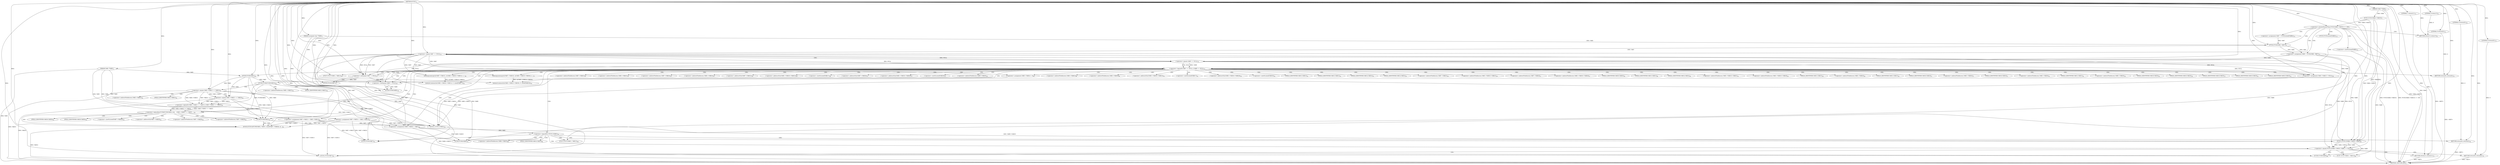digraph "FUN1" {  
"8" [label = <(METHOD,FUN1)<SUB>1</SUB>> ]
"201" [label = <(METHOD_RETURN,ANY)<SUB>1</SUB>> ]
"9" [label = <(PARAM,VAR1 *VAR2)<SUB>1</SUB>> ]
"10" [label = <(PARAM,VAR3 *VAR4)<SUB>1</SUB>> ]
"11" [label = <(PARAM,unsigned char *VAR5)<SUB>1</SUB>> ]
"25" [label = <(&lt;operator&gt;.assignment,VAR7 = FUN3(sizeof(VAR6)))<SUB>13</SUB>> ]
"30" [label = <(&lt;operator&gt;.assignment,VAR9 = FUN4(VAR5, VAR7))<SUB>14</SUB>> ]
"63" [label = <(&lt;operator&gt;.assignment,VAR7-&gt;VAR13 = VAR2-&gt;VAR13)<SUB>24</SUB>> ]
"70" [label = <(&lt;operator&gt;.assignment,VAR7-&gt;VAR14 = VAR2-&gt;VAR14)<SUB>25</SUB>> ]
"77" [label = <(memcpy,memcpy(&amp;(VAR7-&gt;VAR15), &amp;(VAR2-&gt;VAR16-&gt;VAR15), s...)<SUB>26</SUB>> ]
"90" [label = <(memcpy,memcpy(&amp;(VAR7-&gt;VAR18), &amp;(VAR2-&gt;VAR16-&gt;VAR18), s...)<SUB>27</SUB>> ]
"103" [label = <(&lt;operator&gt;.assignment,VAR9-&gt;VAR20 = VAR7)<SUB>29</SUB>> ]
"137" [label = <(&lt;operator&gt;.assignment,VAR2-&gt;VAR13 = NULL)<SUB>39</SUB>> ]
"142" [label = <(&lt;operator&gt;.assignment,VAR2-&gt;VAR14 = 0)<SUB>40</SUB>> ]
"147" [label = <(memset,memset(&amp;(VAR2-&gt;VAR16-&gt;VAR15), 0, sizeof(VAR17)))<SUB>41</SUB>> ]
"157" [label = <(memset,memset(&amp;(VAR2-&gt;VAR16-&gt;VAR18), 0, sizeof(VAR19)))<SUB>42</SUB>> ]
"199" [label = <(RETURN,return(1);,return(1);)<SUB>75</SUB>> ]
"16" [label = <(&lt;operator&gt;.greaterEqualsThan,FUN2(VAR4-&gt;VAR10) &gt;= 100)<SUB>7</SUB>> ]
"36" [label = <(&lt;operator&gt;.logicalOr,VAR7 == NULL || VAR9 == NULL)<SUB>15</SUB>> ]
"109" [label = <(&lt;operator&gt;.logicalAnd,FUN8(FUN9(VAR2)) &amp;&amp;
	    (VAR2-&gt;VAR22 == VAR23 ...)<SUB>33</SUB>> ]
"168" [label = <(&lt;operator&gt;.logicalNot,!FUN11(VAR2))<SUB>44</SUB>> ]
"182" [label = <(&lt;operator&gt;.equals,FUN12(VAR4-&gt;VAR10, VAR9) == NULL)<SUB>60</SUB>> ]
"200" [label = <(LITERAL,1,return(1);)<SUB>75</SUB>> ]
"23" [label = <(RETURN,return 0;,return 0;)<SUB>8</SUB>> ]
"32" [label = <(FUN4,FUN4(VAR5, VAR7))<SUB>14</SUB>> ]
"58" [label = <(FUN7,FUN7(VAR11, VAR12))<SUB>20</SUB>> ]
"61" [label = <(RETURN,return(0);,return(0);)<SUB>21</SUB>> ]
"125" [label = <(FUN10,FUN10(FUN9(VAR2), VAR25, sizeof(VAR7-&gt;VAR26), &amp;...)<SUB>35</SUB>> ]
"172" [label = <(FUN7,FUN7(VAR11, VAR12))<SUB>46</SUB>> ]
"175" [label = <(FUN5,FUN5(VAR7))<SUB>51</SUB>> ]
"177" [label = <(FUN6,FUN6(VAR9))<SUB>52</SUB>> ]
"179" [label = <(RETURN,return(0);,return(0);)<SUB>54</SUB>> ]
"190" [label = <(FUN7,FUN7(VAR11, VAR12))<SUB>62</SUB>> ]
"193" [label = <(FUN5,FUN5(VAR7))<SUB>67</SUB>> ]
"195" [label = <(FUN6,FUN6(VAR9))<SUB>68</SUB>> ]
"197" [label = <(RETURN,return(0);,return(0);)<SUB>70</SUB>> ]
"17" [label = <(FUN2,FUN2(VAR4-&gt;VAR10))<SUB>7</SUB>> ]
"24" [label = <(LITERAL,0,return 0;)<SUB>8</SUB>> ]
"28" [label = <(&lt;operator&gt;.sizeOf,sizeof(VAR6))<SUB>13</SUB>> ]
"37" [label = <(&lt;operator&gt;.equals,VAR7 == NULL)<SUB>15</SUB>> ]
"40" [label = <(&lt;operator&gt;.equals,VAR9 == NULL)<SUB>15</SUB>> ]
"45" [label = <(&lt;operator&gt;.notEquals,VAR7 != NULL)<SUB>17</SUB>> ]
"52" [label = <(&lt;operator&gt;.notEquals,VAR9 != NULL)<SUB>18</SUB>> ]
"62" [label = <(LITERAL,0,return(0);)<SUB>21</SUB>> ]
"110" [label = <(FUN8,FUN8(FUN9(VAR2)))<SUB>33</SUB>> ]
"113" [label = <(&lt;operator&gt;.logicalOr,VAR2-&gt;VAR22 == VAR23 || VAR2-&gt;VAR22 == VAR24)<SUB>34</SUB>> ]
"169" [label = <(FUN11,FUN11(VAR2))<SUB>44</SUB>> ]
"180" [label = <(LITERAL,0,return(0);)<SUB>54</SUB>> ]
"183" [label = <(FUN12,FUN12(VAR4-&gt;VAR10, VAR9))<SUB>60</SUB>> ]
"198" [label = <(LITERAL,0,return(0);)<SUB>70</SUB>> ]
"49" [label = <(FUN5,FUN5(VAR7))<SUB>17</SUB>> ]
"56" [label = <(FUN6,FUN6(VAR9))<SUB>18</SUB>> ]
"111" [label = <(FUN9,FUN9(VAR2))<SUB>33</SUB>> ]
"114" [label = <(&lt;operator&gt;.equals,VAR2-&gt;VAR22 == VAR23)<SUB>34</SUB>> ]
"119" [label = <(&lt;operator&gt;.equals,VAR2-&gt;VAR22 == VAR24)<SUB>34</SUB>> ]
"126" [label = <(FUN9,FUN9(VAR2))<SUB>35</SUB>> ]
"27" [label = <(FUN3,FUN3(sizeof(VAR6)))<SUB>13</SUB>> ]
"64" [label = <(&lt;operator&gt;.indirectFieldAccess,VAR7-&gt;VAR13)<SUB>24</SUB>> ]
"67" [label = <(&lt;operator&gt;.indirectFieldAccess,VAR2-&gt;VAR13)<SUB>24</SUB>> ]
"71" [label = <(&lt;operator&gt;.indirectFieldAccess,VAR7-&gt;VAR14)<SUB>25</SUB>> ]
"74" [label = <(&lt;operator&gt;.indirectFieldAccess,VAR2-&gt;VAR14)<SUB>25</SUB>> ]
"78" [label = <(&lt;operator&gt;.addressOf,&amp;(VAR7-&gt;VAR15))<SUB>26</SUB>> ]
"82" [label = <(&lt;operator&gt;.addressOf,&amp;(VAR2-&gt;VAR16-&gt;VAR15))<SUB>26</SUB>> ]
"88" [label = <(&lt;operator&gt;.sizeOf,sizeof(VAR17))<SUB>26</SUB>> ]
"91" [label = <(&lt;operator&gt;.addressOf,&amp;(VAR7-&gt;VAR18))<SUB>27</SUB>> ]
"95" [label = <(&lt;operator&gt;.addressOf,&amp;(VAR2-&gt;VAR16-&gt;VAR18))<SUB>27</SUB>> ]
"101" [label = <(&lt;operator&gt;.sizeOf,sizeof(VAR19))<SUB>27</SUB>> ]
"104" [label = <(&lt;operator&gt;.indirectFieldAccess,VAR9-&gt;VAR20)<SUB>29</SUB>> ]
"138" [label = <(&lt;operator&gt;.indirectFieldAccess,VAR2-&gt;VAR13)<SUB>39</SUB>> ]
"143" [label = <(&lt;operator&gt;.indirectFieldAccess,VAR2-&gt;VAR14)<SUB>40</SUB>> ]
"148" [label = <(&lt;operator&gt;.addressOf,&amp;(VAR2-&gt;VAR16-&gt;VAR15))<SUB>41</SUB>> ]
"155" [label = <(&lt;operator&gt;.sizeOf,sizeof(VAR17))<SUB>41</SUB>> ]
"158" [label = <(&lt;operator&gt;.addressOf,&amp;(VAR2-&gt;VAR16-&gt;VAR18))<SUB>42</SUB>> ]
"165" [label = <(&lt;operator&gt;.sizeOf,sizeof(VAR19))<SUB>42</SUB>> ]
"66" [label = <(FIELD_IDENTIFIER,VAR13,VAR13)<SUB>24</SUB>> ]
"69" [label = <(FIELD_IDENTIFIER,VAR13,VAR13)<SUB>24</SUB>> ]
"73" [label = <(FIELD_IDENTIFIER,VAR14,VAR14)<SUB>25</SUB>> ]
"76" [label = <(FIELD_IDENTIFIER,VAR14,VAR14)<SUB>25</SUB>> ]
"79" [label = <(&lt;operator&gt;.indirectFieldAccess,VAR7-&gt;VAR15)<SUB>26</SUB>> ]
"83" [label = <(&lt;operator&gt;.indirectFieldAccess,VAR2-&gt;VAR16-&gt;VAR15)<SUB>26</SUB>> ]
"92" [label = <(&lt;operator&gt;.indirectFieldAccess,VAR7-&gt;VAR18)<SUB>27</SUB>> ]
"96" [label = <(&lt;operator&gt;.indirectFieldAccess,VAR2-&gt;VAR16-&gt;VAR18)<SUB>27</SUB>> ]
"106" [label = <(FIELD_IDENTIFIER,VAR20,VAR20)<SUB>29</SUB>> ]
"140" [label = <(FIELD_IDENTIFIER,VAR13,VAR13)<SUB>39</SUB>> ]
"145" [label = <(FIELD_IDENTIFIER,VAR14,VAR14)<SUB>40</SUB>> ]
"149" [label = <(&lt;operator&gt;.indirectFieldAccess,VAR2-&gt;VAR16-&gt;VAR15)<SUB>41</SUB>> ]
"159" [label = <(&lt;operator&gt;.indirectFieldAccess,VAR2-&gt;VAR16-&gt;VAR18)<SUB>42</SUB>> ]
"81" [label = <(FIELD_IDENTIFIER,VAR15,VAR15)<SUB>26</SUB>> ]
"84" [label = <(&lt;operator&gt;.indirectFieldAccess,VAR2-&gt;VAR16)<SUB>26</SUB>> ]
"87" [label = <(FIELD_IDENTIFIER,VAR15,VAR15)<SUB>26</SUB>> ]
"94" [label = <(FIELD_IDENTIFIER,VAR18,VAR18)<SUB>27</SUB>> ]
"97" [label = <(&lt;operator&gt;.indirectFieldAccess,VAR2-&gt;VAR16)<SUB>27</SUB>> ]
"100" [label = <(FIELD_IDENTIFIER,VAR18,VAR18)<SUB>27</SUB>> ]
"129" [label = <(&lt;operator&gt;.sizeOf,sizeof(VAR7-&gt;VAR26))<SUB>35</SUB>> ]
"133" [label = <(&lt;operator&gt;.addressOf,&amp;VAR7-&gt;VAR26)<SUB>35</SUB>> ]
"150" [label = <(&lt;operator&gt;.indirectFieldAccess,VAR2-&gt;VAR16)<SUB>41</SUB>> ]
"153" [label = <(FIELD_IDENTIFIER,VAR15,VAR15)<SUB>41</SUB>> ]
"160" [label = <(&lt;operator&gt;.indirectFieldAccess,VAR2-&gt;VAR16)<SUB>42</SUB>> ]
"163" [label = <(FIELD_IDENTIFIER,VAR18,VAR18)<SUB>42</SUB>> ]
"184" [label = <(&lt;operator&gt;.indirectFieldAccess,VAR4-&gt;VAR10)<SUB>60</SUB>> ]
"86" [label = <(FIELD_IDENTIFIER,VAR16,VAR16)<SUB>26</SUB>> ]
"99" [label = <(FIELD_IDENTIFIER,VAR16,VAR16)<SUB>27</SUB>> ]
"115" [label = <(&lt;operator&gt;.indirectFieldAccess,VAR2-&gt;VAR22)<SUB>34</SUB>> ]
"120" [label = <(&lt;operator&gt;.indirectFieldAccess,VAR2-&gt;VAR22)<SUB>34</SUB>> ]
"130" [label = <(&lt;operator&gt;.indirectFieldAccess,VAR7-&gt;VAR26)<SUB>35</SUB>> ]
"134" [label = <(&lt;operator&gt;.indirectFieldAccess,VAR7-&gt;VAR26)<SUB>35</SUB>> ]
"152" [label = <(FIELD_IDENTIFIER,VAR16,VAR16)<SUB>41</SUB>> ]
"162" [label = <(FIELD_IDENTIFIER,VAR16,VAR16)<SUB>42</SUB>> ]
"186" [label = <(FIELD_IDENTIFIER,VAR10,VAR10)<SUB>60</SUB>> ]
"117" [label = <(FIELD_IDENTIFIER,VAR22,VAR22)<SUB>34</SUB>> ]
"122" [label = <(FIELD_IDENTIFIER,VAR22,VAR22)<SUB>34</SUB>> ]
"132" [label = <(FIELD_IDENTIFIER,VAR26,VAR26)<SUB>35</SUB>> ]
"136" [label = <(FIELD_IDENTIFIER,VAR26,VAR26)<SUB>35</SUB>> ]
  "199" -> "201"  [ label = "DDG: &lt;RET&gt;"] 
  "23" -> "201"  [ label = "DDG: &lt;RET&gt;"] 
  "197" -> "201"  [ label = "DDG: &lt;RET&gt;"] 
  "179" -> "201"  [ label = "DDG: &lt;RET&gt;"] 
  "61" -> "201"  [ label = "DDG: &lt;RET&gt;"] 
  "9" -> "201"  [ label = "DDG: VAR2"] 
  "10" -> "201"  [ label = "DDG: VAR4"] 
  "11" -> "201"  [ label = "DDG: VAR5"] 
  "17" -> "201"  [ label = "DDG: VAR4-&gt;VAR10"] 
  "16" -> "201"  [ label = "DDG: FUN2(VAR4-&gt;VAR10)"] 
  "16" -> "201"  [ label = "DDG: FUN2(VAR4-&gt;VAR10) &gt;= 100"] 
  "119" -> "201"  [ label = "DDG: VAR24"] 
  "125" -> "201"  [ label = "DDG: VAR25"] 
  "28" -> "201"  [ label = "DDG: VAR6"] 
  "114" -> "201"  [ label = "DDG: VAR23"] 
  "8" -> "9"  [ label = "DDG: "] 
  "8" -> "10"  [ label = "DDG: "] 
  "8" -> "11"  [ label = "DDG: "] 
  "32" -> "30"  [ label = "DDG: VAR5"] 
  "32" -> "30"  [ label = "DDG: VAR7"] 
  "9" -> "63"  [ label = "DDG: VAR2"] 
  "9" -> "70"  [ label = "DDG: VAR2"] 
  "37" -> "103"  [ label = "DDG: VAR7"] 
  "63" -> "103"  [ label = "DDG: VAR7-&gt;VAR13"] 
  "70" -> "103"  [ label = "DDG: VAR7-&gt;VAR14"] 
  "8" -> "103"  [ label = "DDG: "] 
  "37" -> "137"  [ label = "DDG: NULL"] 
  "40" -> "137"  [ label = "DDG: NULL"] 
  "8" -> "137"  [ label = "DDG: "] 
  "8" -> "142"  [ label = "DDG: "] 
  "200" -> "199"  [ label = "DDG: 1"] 
  "8" -> "199"  [ label = "DDG: "] 
  "37" -> "77"  [ label = "DDG: VAR7"] 
  "37" -> "90"  [ label = "DDG: VAR7"] 
  "77" -> "147"  [ label = "DDG: &amp;(VAR2-&gt;VAR16-&gt;VAR15)"] 
  "8" -> "147"  [ label = "DDG: "] 
  "90" -> "157"  [ label = "DDG: &amp;(VAR2-&gt;VAR16-&gt;VAR18)"] 
  "8" -> "157"  [ label = "DDG: "] 
  "8" -> "200"  [ label = "DDG: "] 
  "17" -> "16"  [ label = "DDG: VAR4-&gt;VAR10"] 
  "8" -> "16"  [ label = "DDG: "] 
  "24" -> "23"  [ label = "DDG: 0"] 
  "8" -> "23"  [ label = "DDG: "] 
  "11" -> "32"  [ label = "DDG: VAR5"] 
  "8" -> "32"  [ label = "DDG: "] 
  "25" -> "32"  [ label = "DDG: VAR7"] 
  "37" -> "36"  [ label = "DDG: VAR7"] 
  "37" -> "36"  [ label = "DDG: NULL"] 
  "40" -> "36"  [ label = "DDG: VAR9"] 
  "40" -> "36"  [ label = "DDG: NULL"] 
  "62" -> "61"  [ label = "DDG: 0"] 
  "8" -> "61"  [ label = "DDG: "] 
  "110" -> "109"  [ label = "DDG: FUN9(VAR2)"] 
  "113" -> "109"  [ label = "DDG: VAR2-&gt;VAR22 == VAR23"] 
  "113" -> "109"  [ label = "DDG: VAR2-&gt;VAR22 == VAR24"] 
  "169" -> "168"  [ label = "DDG: VAR2"] 
  "180" -> "179"  [ label = "DDG: 0"] 
  "8" -> "179"  [ label = "DDG: "] 
  "183" -> "182"  [ label = "DDG: VAR4-&gt;VAR10"] 
  "183" -> "182"  [ label = "DDG: VAR9"] 
  "8" -> "182"  [ label = "DDG: "] 
  "37" -> "182"  [ label = "DDG: NULL"] 
  "40" -> "182"  [ label = "DDG: NULL"] 
  "198" -> "197"  [ label = "DDG: 0"] 
  "8" -> "197"  [ label = "DDG: "] 
  "10" -> "17"  [ label = "DDG: VAR4"] 
  "8" -> "24"  [ label = "DDG: "] 
  "32" -> "37"  [ label = "DDG: VAR7"] 
  "8" -> "37"  [ label = "DDG: "] 
  "30" -> "40"  [ label = "DDG: VAR9"] 
  "8" -> "40"  [ label = "DDG: "] 
  "37" -> "40"  [ label = "DDG: NULL"] 
  "8" -> "58"  [ label = "DDG: "] 
  "8" -> "62"  [ label = "DDG: "] 
  "111" -> "110"  [ label = "DDG: VAR2"] 
  "114" -> "113"  [ label = "DDG: VAR2-&gt;VAR22"] 
  "114" -> "113"  [ label = "DDG: VAR23"] 
  "119" -> "113"  [ label = "DDG: VAR2-&gt;VAR22"] 
  "119" -> "113"  [ label = "DDG: VAR24"] 
  "126" -> "125"  [ label = "DDG: VAR2"] 
  "8" -> "125"  [ label = "DDG: "] 
  "37" -> "125"  [ label = "DDG: VAR7"] 
  "63" -> "125"  [ label = "DDG: VAR7-&gt;VAR13"] 
  "70" -> "125"  [ label = "DDG: VAR7-&gt;VAR14"] 
  "111" -> "169"  [ label = "DDG: VAR2"] 
  "114" -> "169"  [ label = "DDG: VAR2-&gt;VAR22"] 
  "119" -> "169"  [ label = "DDG: VAR2-&gt;VAR22"] 
  "126" -> "169"  [ label = "DDG: VAR2"] 
  "137" -> "169"  [ label = "DDG: VAR2-&gt;VAR13"] 
  "142" -> "169"  [ label = "DDG: VAR2-&gt;VAR14"] 
  "8" -> "169"  [ label = "DDG: "] 
  "8" -> "172"  [ label = "DDG: "] 
  "63" -> "175"  [ label = "DDG: VAR7-&gt;VAR13"] 
  "70" -> "175"  [ label = "DDG: VAR7-&gt;VAR14"] 
  "8" -> "175"  [ label = "DDG: "] 
  "37" -> "175"  [ label = "DDG: VAR7"] 
  "30" -> "177"  [ label = "DDG: VAR9"] 
  "40" -> "177"  [ label = "DDG: VAR9"] 
  "103" -> "177"  [ label = "DDG: VAR9-&gt;VAR20"] 
  "8" -> "177"  [ label = "DDG: "] 
  "8" -> "180"  [ label = "DDG: "] 
  "10" -> "183"  [ label = "DDG: VAR4"] 
  "17" -> "183"  [ label = "DDG: VAR4-&gt;VAR10"] 
  "30" -> "183"  [ label = "DDG: VAR9"] 
  "40" -> "183"  [ label = "DDG: VAR9"] 
  "103" -> "183"  [ label = "DDG: VAR9-&gt;VAR20"] 
  "8" -> "183"  [ label = "DDG: "] 
  "8" -> "190"  [ label = "DDG: "] 
  "63" -> "193"  [ label = "DDG: VAR7-&gt;VAR13"] 
  "70" -> "193"  [ label = "DDG: VAR7-&gt;VAR14"] 
  "8" -> "193"  [ label = "DDG: "] 
  "37" -> "193"  [ label = "DDG: VAR7"] 
  "103" -> "195"  [ label = "DDG: VAR9-&gt;VAR20"] 
  "183" -> "195"  [ label = "DDG: VAR9"] 
  "8" -> "195"  [ label = "DDG: "] 
  "8" -> "198"  [ label = "DDG: "] 
  "37" -> "45"  [ label = "DDG: VAR7"] 
  "8" -> "45"  [ label = "DDG: "] 
  "37" -> "45"  [ label = "DDG: NULL"] 
  "40" -> "45"  [ label = "DDG: NULL"] 
  "30" -> "52"  [ label = "DDG: VAR9"] 
  "40" -> "52"  [ label = "DDG: VAR9"] 
  "8" -> "52"  [ label = "DDG: "] 
  "45" -> "52"  [ label = "DDG: NULL"] 
  "9" -> "111"  [ label = "DDG: VAR2"] 
  "8" -> "111"  [ label = "DDG: "] 
  "111" -> "114"  [ label = "DDG: VAR2"] 
  "8" -> "114"  [ label = "DDG: "] 
  "111" -> "119"  [ label = "DDG: VAR2"] 
  "114" -> "119"  [ label = "DDG: VAR2-&gt;VAR22"] 
  "8" -> "119"  [ label = "DDG: "] 
  "111" -> "126"  [ label = "DDG: VAR2"] 
  "114" -> "126"  [ label = "DDG: VAR2-&gt;VAR22"] 
  "119" -> "126"  [ label = "DDG: VAR2-&gt;VAR22"] 
  "8" -> "126"  [ label = "DDG: "] 
  "9" -> "126"  [ label = "DDG: VAR2"] 
  "45" -> "49"  [ label = "DDG: VAR7"] 
  "8" -> "49"  [ label = "DDG: "] 
  "52" -> "56"  [ label = "DDG: VAR9"] 
  "8" -> "56"  [ label = "DDG: "] 
  "16" -> "30"  [ label = "CDG: "] 
  "16" -> "37"  [ label = "CDG: "] 
  "16" -> "25"  [ label = "CDG: "] 
  "16" -> "27"  [ label = "CDG: "] 
  "16" -> "36"  [ label = "CDG: "] 
  "16" -> "32"  [ label = "CDG: "] 
  "16" -> "28"  [ label = "CDG: "] 
  "16" -> "23"  [ label = "CDG: "] 
  "36" -> "94"  [ label = "CDG: "] 
  "36" -> "73"  [ label = "CDG: "] 
  "36" -> "96"  [ label = "CDG: "] 
  "36" -> "77"  [ label = "CDG: "] 
  "36" -> "64"  [ label = "CDG: "] 
  "36" -> "52"  [ label = "CDG: "] 
  "36" -> "145"  [ label = "CDG: "] 
  "36" -> "81"  [ label = "CDG: "] 
  "36" -> "169"  [ label = "CDG: "] 
  "36" -> "84"  [ label = "CDG: "] 
  "36" -> "163"  [ label = "CDG: "] 
  "36" -> "149"  [ label = "CDG: "] 
  "36" -> "103"  [ label = "CDG: "] 
  "36" -> "69"  [ label = "CDG: "] 
  "36" -> "67"  [ label = "CDG: "] 
  "36" -> "150"  [ label = "CDG: "] 
  "36" -> "104"  [ label = "CDG: "] 
  "36" -> "74"  [ label = "CDG: "] 
  "36" -> "95"  [ label = "CDG: "] 
  "36" -> "92"  [ label = "CDG: "] 
  "36" -> "162"  [ label = "CDG: "] 
  "36" -> "153"  [ label = "CDG: "] 
  "36" -> "168"  [ label = "CDG: "] 
  "36" -> "76"  [ label = "CDG: "] 
  "36" -> "87"  [ label = "CDG: "] 
  "36" -> "97"  [ label = "CDG: "] 
  "36" -> "91"  [ label = "CDG: "] 
  "36" -> "138"  [ label = "CDG: "] 
  "36" -> "101"  [ label = "CDG: "] 
  "36" -> "148"  [ label = "CDG: "] 
  "36" -> "90"  [ label = "CDG: "] 
  "36" -> "137"  [ label = "CDG: "] 
  "36" -> "79"  [ label = "CDG: "] 
  "36" -> "58"  [ label = "CDG: "] 
  "36" -> "61"  [ label = "CDG: "] 
  "36" -> "152"  [ label = "CDG: "] 
  "36" -> "100"  [ label = "CDG: "] 
  "36" -> "88"  [ label = "CDG: "] 
  "36" -> "70"  [ label = "CDG: "] 
  "36" -> "155"  [ label = "CDG: "] 
  "36" -> "158"  [ label = "CDG: "] 
  "36" -> "111"  [ label = "CDG: "] 
  "36" -> "86"  [ label = "CDG: "] 
  "36" -> "160"  [ label = "CDG: "] 
  "36" -> "66"  [ label = "CDG: "] 
  "36" -> "99"  [ label = "CDG: "] 
  "36" -> "142"  [ label = "CDG: "] 
  "36" -> "45"  [ label = "CDG: "] 
  "36" -> "106"  [ label = "CDG: "] 
  "36" -> "157"  [ label = "CDG: "] 
  "36" -> "159"  [ label = "CDG: "] 
  "36" -> "82"  [ label = "CDG: "] 
  "36" -> "140"  [ label = "CDG: "] 
  "36" -> "143"  [ label = "CDG: "] 
  "36" -> "83"  [ label = "CDG: "] 
  "36" -> "71"  [ label = "CDG: "] 
  "36" -> "165"  [ label = "CDG: "] 
  "36" -> "147"  [ label = "CDG: "] 
  "36" -> "110"  [ label = "CDG: "] 
  "36" -> "63"  [ label = "CDG: "] 
  "36" -> "78"  [ label = "CDG: "] 
  "36" -> "109"  [ label = "CDG: "] 
  "109" -> "136"  [ label = "CDG: "] 
  "109" -> "132"  [ label = "CDG: "] 
  "109" -> "129"  [ label = "CDG: "] 
  "109" -> "134"  [ label = "CDG: "] 
  "109" -> "130"  [ label = "CDG: "] 
  "109" -> "126"  [ label = "CDG: "] 
  "109" -> "125"  [ label = "CDG: "] 
  "109" -> "133"  [ label = "CDG: "] 
  "168" -> "179"  [ label = "CDG: "] 
  "168" -> "184"  [ label = "CDG: "] 
  "168" -> "182"  [ label = "CDG: "] 
  "168" -> "186"  [ label = "CDG: "] 
  "168" -> "183"  [ label = "CDG: "] 
  "168" -> "177"  [ label = "CDG: "] 
  "168" -> "175"  [ label = "CDG: "] 
  "168" -> "172"  [ label = "CDG: "] 
  "182" -> "197"  [ label = "CDG: "] 
  "182" -> "195"  [ label = "CDG: "] 
  "182" -> "190"  [ label = "CDG: "] 
  "182" -> "193"  [ label = "CDG: "] 
  "182" -> "199"  [ label = "CDG: "] 
  "37" -> "40"  [ label = "CDG: "] 
  "110" -> "115"  [ label = "CDG: "] 
  "110" -> "113"  [ label = "CDG: "] 
  "110" -> "114"  [ label = "CDG: "] 
  "110" -> "117"  [ label = "CDG: "] 
  "45" -> "49"  [ label = "CDG: "] 
  "52" -> "56"  [ label = "CDG: "] 
  "114" -> "120"  [ label = "CDG: "] 
  "114" -> "119"  [ label = "CDG: "] 
  "114" -> "122"  [ label = "CDG: "] 
}
